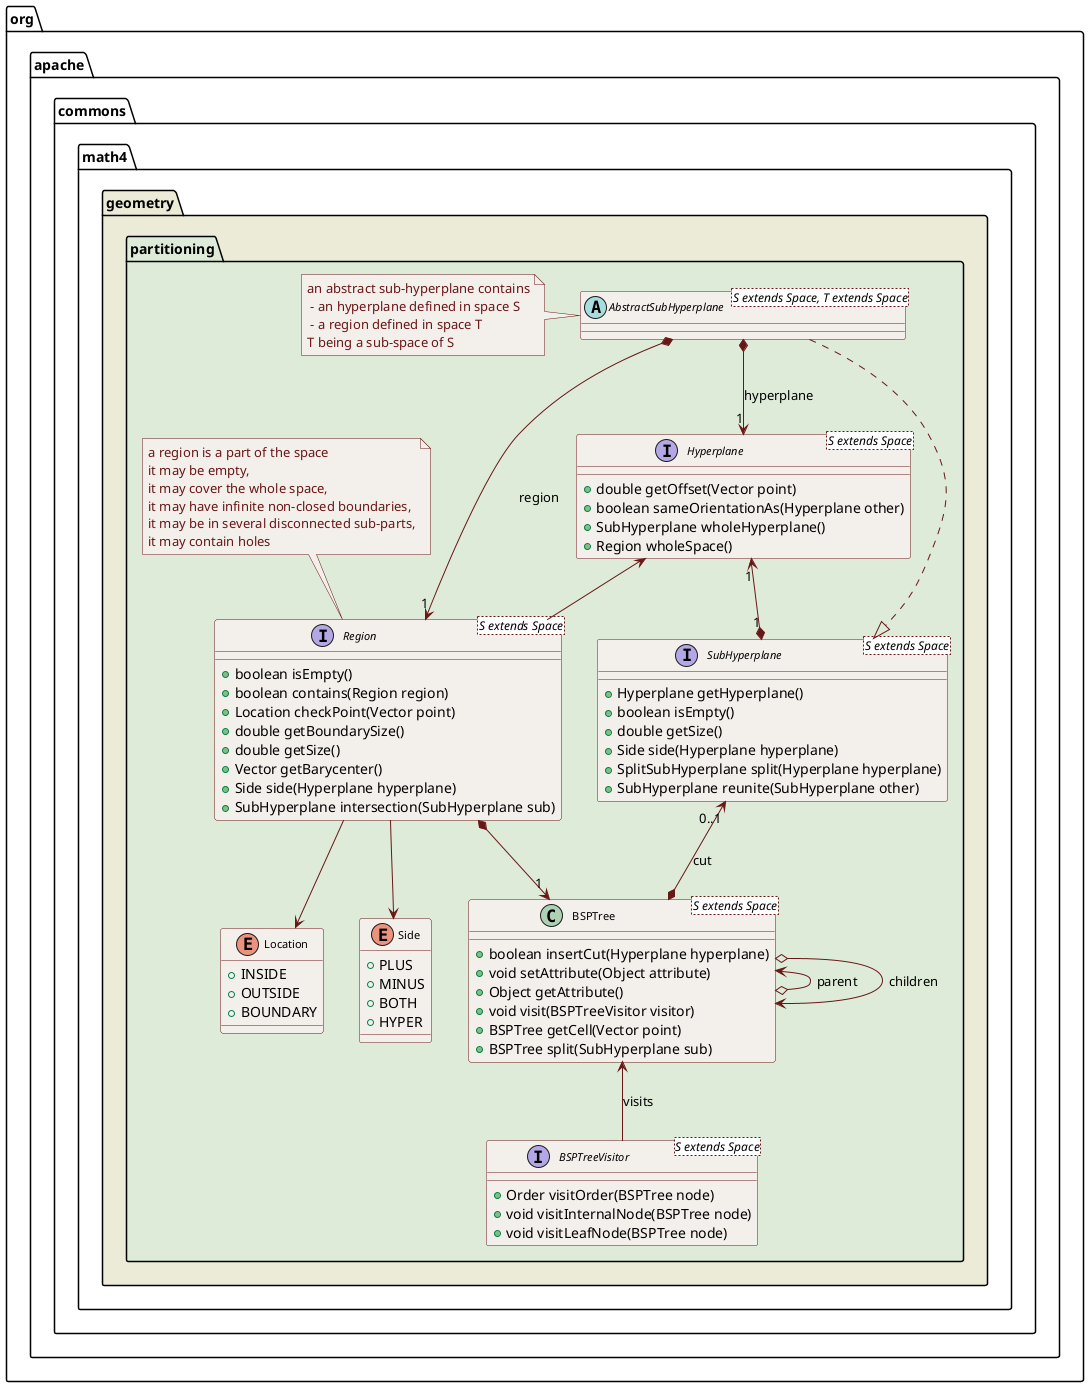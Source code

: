 ' Licensed to the Apache Software Foundation (ASF) under one or more
' contributor license agreements.  See the NOTICE file distributed with
' this work for additional information regarding copyright ownership.
' The ASF licenses this file to You under the Apache License, Version 2.0
' (the "License"); you may not use this file except in compliance with
' the License.  You may obtain a copy of the License at
'
'      http://www.apache.org/licenses/LICENSE-2.0
'
' Unless required by applicable law or agreed to in writing, software
' distributed under the License is distributed on an "AS IS" BASIS,
' WITHOUT WARRANTIES OR CONDITIONS OF ANY KIND, either express or implied.
' See the License for the specific language governing permissions and
' limitations under the License.

@startuml

  skinparam svek                  true
  skinparam ClassBackgroundColor  #F3EFEB
  skinparam ClassArrowColor       #691616
  skinparam ClassBorderColor      #691616
  skinparam NoteBackgroundColor   #F3EFEB
  skinparam NoteBorderColor       #691616
  skinparam NoteFontColor         #691616
  skinparam ClassFontSize         11

  package org.apache.commons.math4.geometry #ECEBD8 {

    package partitioning #DDEBD8 {

      abstract "AbstractSubHyperplane<S extends Space, T extends Space>" as AbstractSubHyperplane_S_T_
      note left
        an abstract sub-hyperplane contains
         - an hyperplane defined in space S
         - a region defined in space T
        T being a sub-space of S
      end note

      interface "Hyperplane<S extends Space>" as Hyperplane_S_ {
        +double getOffset(Vector point)
        +boolean sameOrientationAs(Hyperplane other)
        +SubHyperplane wholeHyperplane()
        +Region wholeSpace()
      }

      interface "SubHyperplane<S extends Space>" as SubHyperplane_S_ {
        +Hyperplane getHyperplane()
        +boolean isEmpty()
        +double getSize()
        +Side side(Hyperplane hyperplane)
        +SplitSubHyperplane split(Hyperplane hyperplane)
        +SubHyperplane reunite(SubHyperplane other)
      }

      class "BSPTree<S extends Space>" as BSPTree_S_ {
        +boolean insertCut(Hyperplane hyperplane)
        +void setAttribute(Object attribute)
        +Object getAttribute()
        +void visit(BSPTreeVisitor visitor)
        +BSPTree getCell(Vector point)
        +BSPTree split(SubHyperplane sub)
      }

      interface "BSPTreeVisitor<S extends Space>" as BSPTreeVisitor_S_ {
        +Order visitOrder(BSPTree node)
        +void visitInternalNode(BSPTree node)
        +void visitLeafNode(BSPTree node)
      }

      interface "Region<S extends Space>" as Region_S_ {
        +boolean isEmpty()
        +boolean contains(Region region)
        +Location checkPoint(Vector point)
        +double getBoundarySize()
        +double getSize()
        +Vector getBarycenter()
        +Side side(Hyperplane hyperplane)
        +SubHyperplane intersection(SubHyperplane sub)
      }
      note top
        a region is a part of the space
        it may be empty,
        it may cover the whole space,
        it may have infinite non-closed boundaries,
        it may be in several disconnected sub-parts,
        it may contain holes
      end note

      enum Location {
        +INSIDE
        +OUTSIDE
        +BOUNDARY
      }

      enum Side {
        +PLUS
        +MINUS
        +BOTH
        +HYPER
      }

      Hyperplane_S_ "1" <--* "1" SubHyperplane_S_
      SubHyperplane_S_ "0..1" <--* BSPTree_S_ : cut
      BSPTree_S_ <--o BSPTree_S_ : "parent      "
      BSPTree_S_ o--> BSPTree_S_ : "children"
      Region_S_ *-->  "1" BSPTree_S_
      Hyperplane_S_  <-- Region_S_
      AbstractSubHyperplane_S_T_ ..|> SubHyperplane_S_
      AbstractSubHyperplane_S_T_ *--> "1" Hyperplane_S_ : hyperplane
      AbstractSubHyperplane_S_T_ *--> "1" Region_S_ : region
      Region_S_ --> Location
      Region_S_ --> Side
      BSPTree_S_ <-- BSPTreeVisitor_S_ : visits

    }

  }
@enduml

